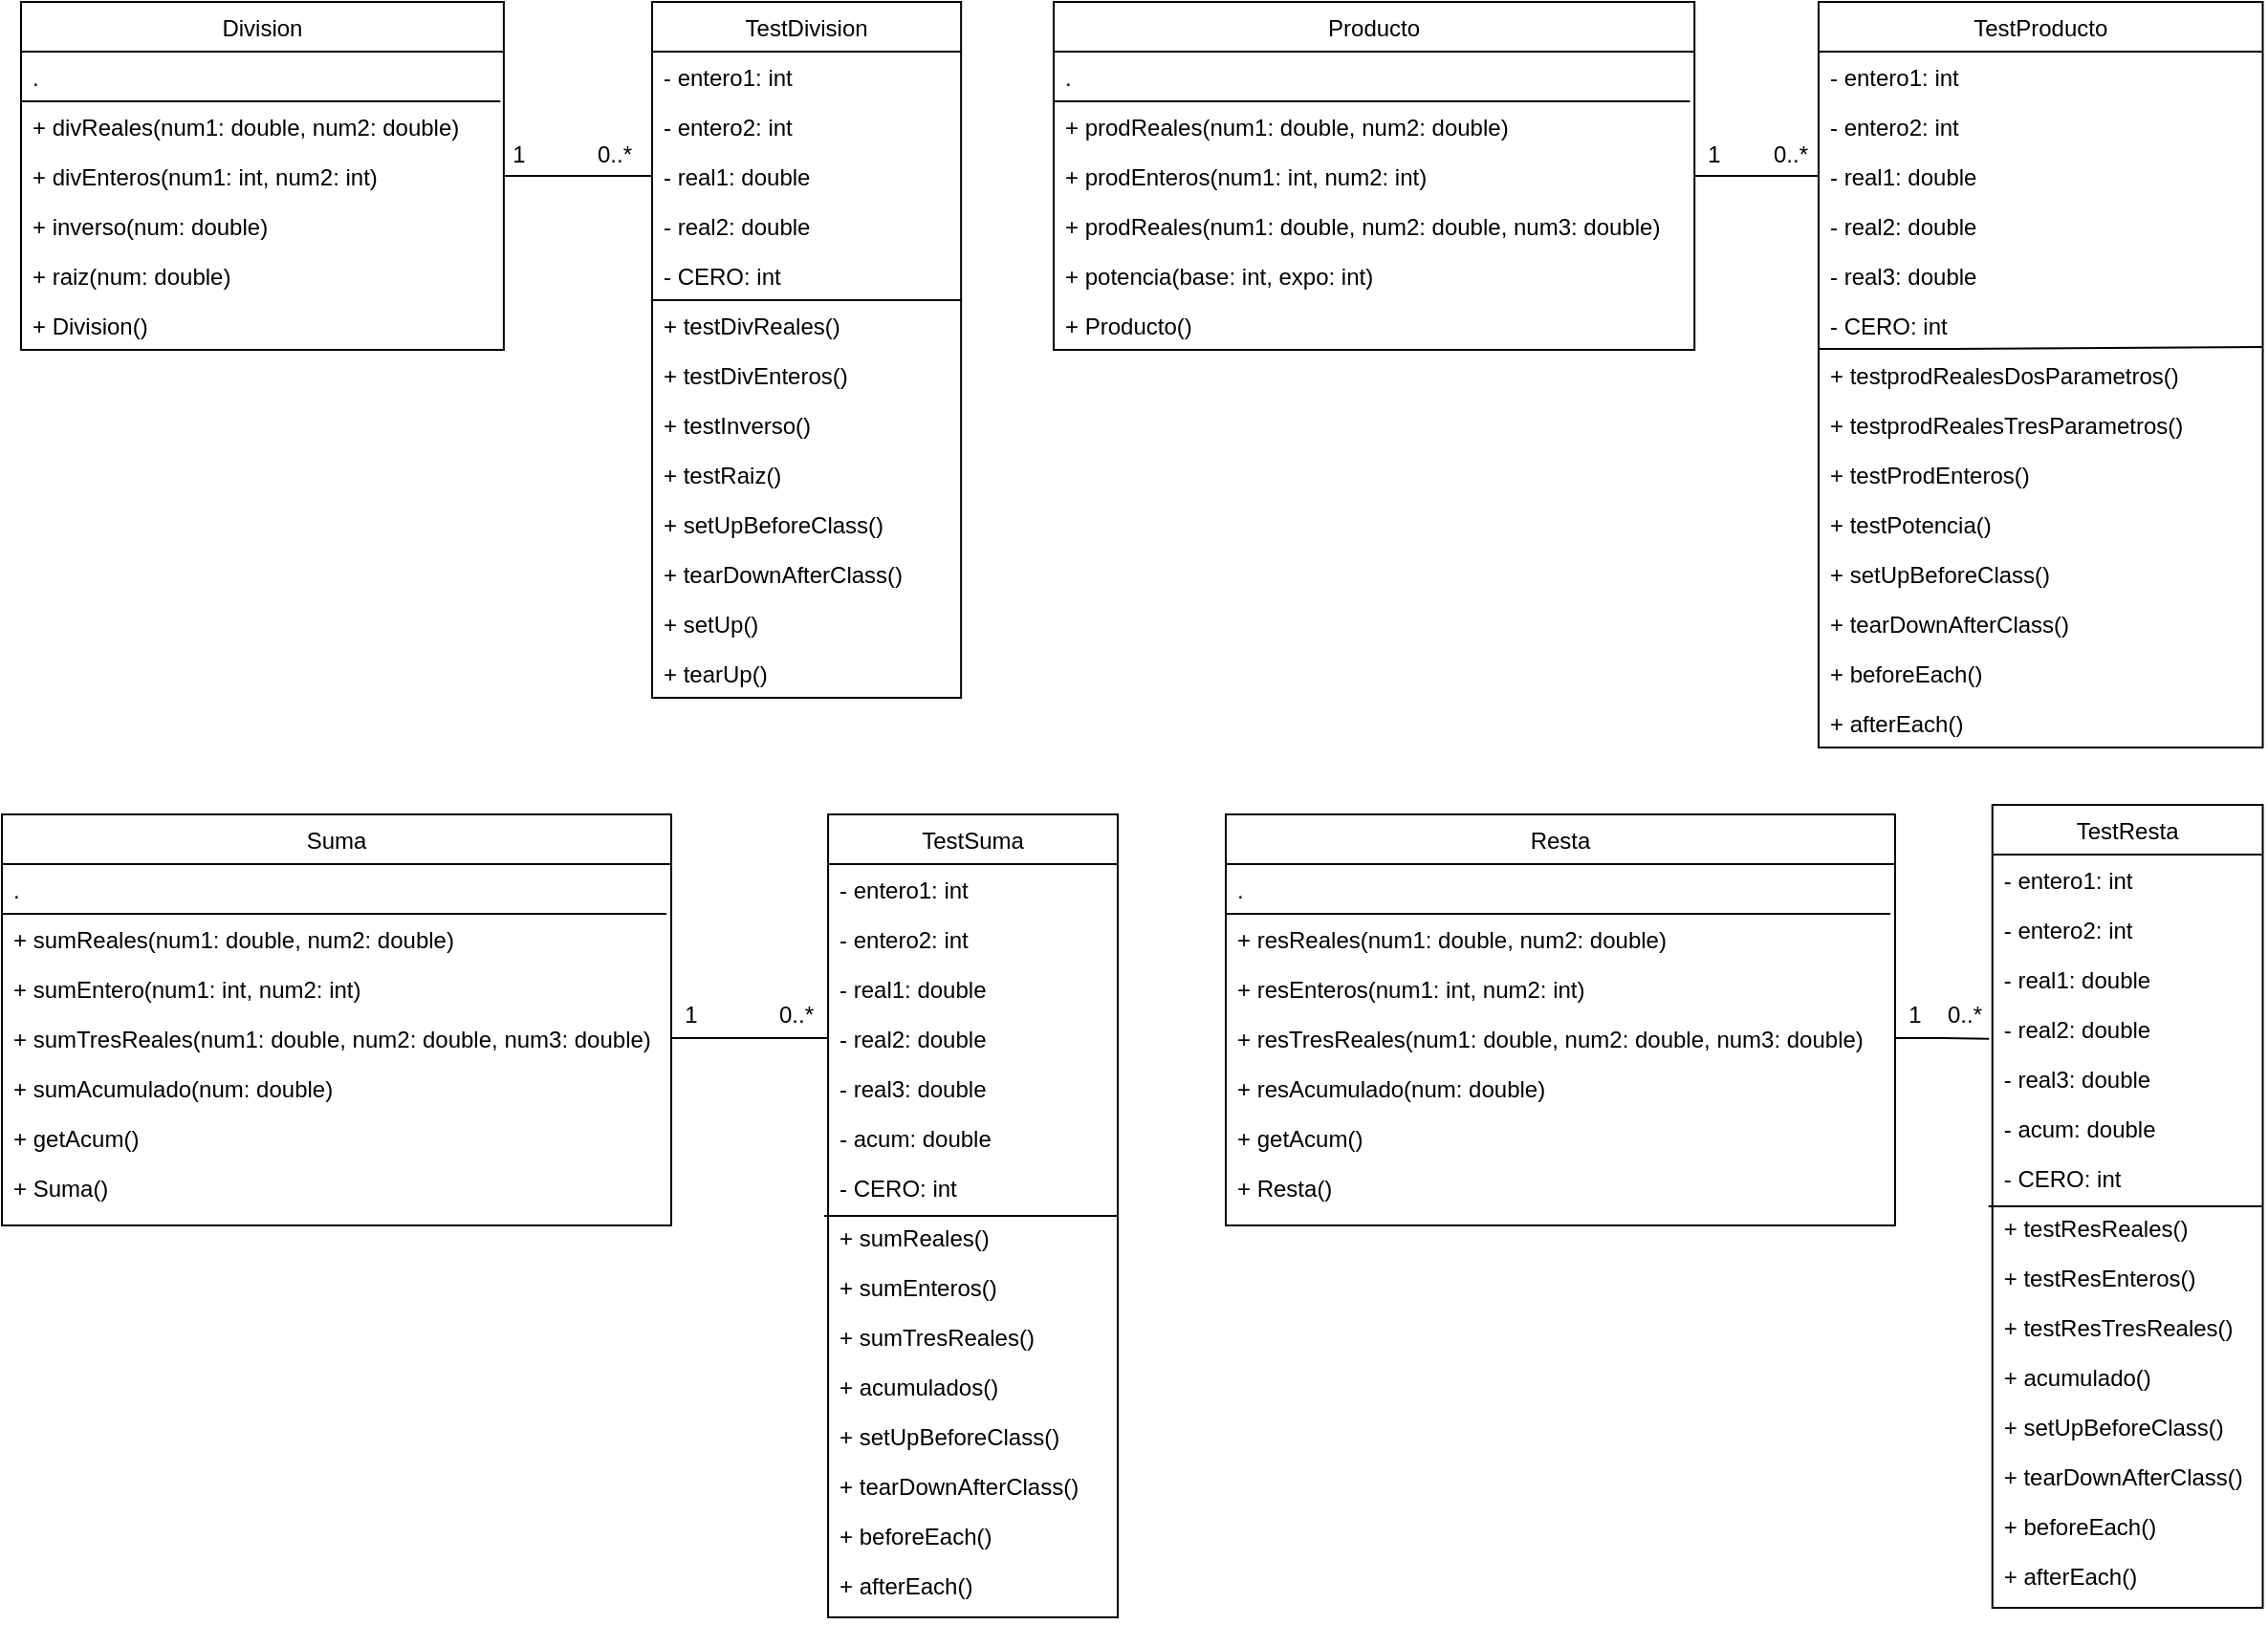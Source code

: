 <mxfile version="14.4.3" type="device"><diagram id="C5RBs43oDa-KdzZeNtuy" name="Page-1"><mxGraphModel dx="2236" dy="906" grid="1" gridSize="10" guides="1" tooltips="1" connect="1" arrows="1" fold="1" page="1" pageScale="1" pageWidth="827" pageHeight="1169" math="0" shadow="0"><root><mxCell id="WIyWlLk6GJQsqaUBKTNV-0"/><mxCell id="WIyWlLk6GJQsqaUBKTNV-1" parent="WIyWlLk6GJQsqaUBKTNV-0"/><mxCell id="wJJWNnqWI7oh7C16IbW2-140" value="" style="group" vertex="1" connectable="0" parent="WIyWlLk6GJQsqaUBKTNV-1"><mxGeometry x="-30" y="90" width="1112.25" height="830" as="geometry"/></mxCell><mxCell id="zkfFHV4jXpPFQw0GAbJ--0" value="TestDivision" style="swimlane;fontStyle=0;align=center;verticalAlign=top;childLayout=stackLayout;horizontal=1;startSize=26;horizontalStack=0;resizeParent=1;resizeLast=0;collapsible=1;marginBottom=0;rounded=0;shadow=0;strokeWidth=1;" parent="wJJWNnqWI7oh7C16IbW2-140" vertex="1"><mxGeometry x="270.0" width="161.569" height="364" as="geometry"><mxRectangle x="230" y="140" width="160" height="26" as="alternateBounds"/></mxGeometry></mxCell><mxCell id="zkfFHV4jXpPFQw0GAbJ--2" value="- entero1: int" style="text;align=left;verticalAlign=top;spacingLeft=4;spacingRight=4;overflow=hidden;rotatable=0;points=[[0,0.5],[1,0.5]];portConstraint=eastwest;rounded=0;shadow=0;html=0;" parent="zkfFHV4jXpPFQw0GAbJ--0" vertex="1"><mxGeometry y="26" width="161.569" height="26" as="geometry"/></mxCell><mxCell id="zkfFHV4jXpPFQw0GAbJ--3" value="- entero2: int&#xa;" style="text;align=left;verticalAlign=top;spacingLeft=4;spacingRight=4;overflow=hidden;rotatable=0;points=[[0,0.5],[1,0.5]];portConstraint=eastwest;rounded=0;shadow=0;html=0;" parent="zkfFHV4jXpPFQw0GAbJ--0" vertex="1"><mxGeometry y="52" width="161.569" height="26" as="geometry"/></mxCell><mxCell id="wJJWNnqWI7oh7C16IbW2-0" value="- real1: double" style="text;align=left;verticalAlign=top;spacingLeft=4;spacingRight=4;overflow=hidden;rotatable=0;points=[[0,0.5],[1,0.5]];portConstraint=eastwest;rounded=0;shadow=0;html=0;" vertex="1" parent="zkfFHV4jXpPFQw0GAbJ--0"><mxGeometry y="78" width="161.569" height="26" as="geometry"/></mxCell><mxCell id="wJJWNnqWI7oh7C16IbW2-1" value="- real2: double" style="text;align=left;verticalAlign=top;spacingLeft=4;spacingRight=4;overflow=hidden;rotatable=0;points=[[0,0.5],[1,0.5]];portConstraint=eastwest;rounded=0;shadow=0;html=0;" vertex="1" parent="zkfFHV4jXpPFQw0GAbJ--0"><mxGeometry y="104" width="161.569" height="26" as="geometry"/></mxCell><mxCell id="wJJWNnqWI7oh7C16IbW2-2" value="- CERO: int&#xa;" style="text;align=left;verticalAlign=top;spacingLeft=4;spacingRight=4;overflow=hidden;rotatable=0;points=[[0,0.5],[1,0.5]];portConstraint=eastwest;rounded=0;shadow=0;html=0;" vertex="1" parent="zkfFHV4jXpPFQw0GAbJ--0"><mxGeometry y="130" width="161.569" height="26" as="geometry"/></mxCell><mxCell id="wJJWNnqWI7oh7C16IbW2-5" value="" style="endArrow=none;html=1;" edge="1" parent="zkfFHV4jXpPFQw0GAbJ--0"><mxGeometry width="50" height="50" relative="1" as="geometry"><mxPoint y="156" as="sourcePoint"/><mxPoint x="161.569" y="156" as="targetPoint"/></mxGeometry></mxCell><mxCell id="wJJWNnqWI7oh7C16IbW2-7" value="+ testDivReales()" style="text;align=left;verticalAlign=top;spacingLeft=4;spacingRight=4;overflow=hidden;rotatable=0;points=[[0,0.5],[1,0.5]];portConstraint=eastwest;rounded=0;shadow=0;html=0;" vertex="1" parent="zkfFHV4jXpPFQw0GAbJ--0"><mxGeometry y="156" width="161.569" height="26" as="geometry"/></mxCell><mxCell id="wJJWNnqWI7oh7C16IbW2-8" value="+ testDivEnteros()" style="text;align=left;verticalAlign=top;spacingLeft=4;spacingRight=4;overflow=hidden;rotatable=0;points=[[0,0.5],[1,0.5]];portConstraint=eastwest;rounded=0;shadow=0;html=0;" vertex="1" parent="zkfFHV4jXpPFQw0GAbJ--0"><mxGeometry y="182" width="161.569" height="26" as="geometry"/></mxCell><mxCell id="wJJWNnqWI7oh7C16IbW2-9" value="+ testInverso()" style="text;align=left;verticalAlign=top;spacingLeft=4;spacingRight=4;overflow=hidden;rotatable=0;points=[[0,0.5],[1,0.5]];portConstraint=eastwest;rounded=0;shadow=0;html=0;" vertex="1" parent="zkfFHV4jXpPFQw0GAbJ--0"><mxGeometry y="208" width="161.569" height="26" as="geometry"/></mxCell><mxCell id="wJJWNnqWI7oh7C16IbW2-24" value="+ testRaiz()" style="text;align=left;verticalAlign=top;spacingLeft=4;spacingRight=4;overflow=hidden;rotatable=0;points=[[0,0.5],[1,0.5]];portConstraint=eastwest;rounded=0;shadow=0;html=0;" vertex="1" parent="zkfFHV4jXpPFQw0GAbJ--0"><mxGeometry y="234" width="161.569" height="26" as="geometry"/></mxCell><mxCell id="wJJWNnqWI7oh7C16IbW2-25" value="+ setUpBeforeClass()" style="text;align=left;verticalAlign=top;spacingLeft=4;spacingRight=4;overflow=hidden;rotatable=0;points=[[0,0.5],[1,0.5]];portConstraint=eastwest;rounded=0;shadow=0;html=0;" vertex="1" parent="zkfFHV4jXpPFQw0GAbJ--0"><mxGeometry y="260" width="161.569" height="26" as="geometry"/></mxCell><mxCell id="wJJWNnqWI7oh7C16IbW2-26" value="+ tearDownAfterClass()" style="text;align=left;verticalAlign=top;spacingLeft=4;spacingRight=4;overflow=hidden;rotatable=0;points=[[0,0.5],[1,0.5]];portConstraint=eastwest;rounded=0;shadow=0;html=0;" vertex="1" parent="zkfFHV4jXpPFQw0GAbJ--0"><mxGeometry y="286" width="161.569" height="26" as="geometry"/></mxCell><mxCell id="wJJWNnqWI7oh7C16IbW2-27" value="+ setUp()" style="text;align=left;verticalAlign=top;spacingLeft=4;spacingRight=4;overflow=hidden;rotatable=0;points=[[0,0.5],[1,0.5]];portConstraint=eastwest;rounded=0;shadow=0;html=0;" vertex="1" parent="zkfFHV4jXpPFQw0GAbJ--0"><mxGeometry y="312" width="161.569" height="26" as="geometry"/></mxCell><mxCell id="wJJWNnqWI7oh7C16IbW2-28" value="+ tearUp()" style="text;align=left;verticalAlign=top;spacingLeft=4;spacingRight=4;overflow=hidden;rotatable=0;points=[[0,0.5],[1,0.5]];portConstraint=eastwest;rounded=0;shadow=0;html=0;" vertex="1" parent="zkfFHV4jXpPFQw0GAbJ--0"><mxGeometry y="338" width="161.569" height="26" as="geometry"/></mxCell><mxCell id="wJJWNnqWI7oh7C16IbW2-61" value="TestResta" style="swimlane;fontStyle=0;align=center;verticalAlign=top;childLayout=stackLayout;horizontal=1;startSize=26;horizontalStack=0;resizeParent=1;resizeLast=0;collapsible=1;marginBottom=0;rounded=0;shadow=0;strokeWidth=1;" vertex="1" parent="wJJWNnqWI7oh7C16IbW2-140"><mxGeometry x="970.882" y="420.0" width="141.373" height="420.0" as="geometry"><mxRectangle x="230" y="140" width="160" height="26" as="alternateBounds"/></mxGeometry></mxCell><mxCell id="wJJWNnqWI7oh7C16IbW2-62" value="- entero1: int" style="text;align=left;verticalAlign=top;spacingLeft=4;spacingRight=4;overflow=hidden;rotatable=0;points=[[0,0.5],[1,0.5]];portConstraint=eastwest;rounded=0;shadow=0;html=0;" vertex="1" parent="wJJWNnqWI7oh7C16IbW2-61"><mxGeometry y="26" width="141.373" height="26" as="geometry"/></mxCell><mxCell id="wJJWNnqWI7oh7C16IbW2-63" value="- entero2: int&#xa;" style="text;align=left;verticalAlign=top;spacingLeft=4;spacingRight=4;overflow=hidden;rotatable=0;points=[[0,0.5],[1,0.5]];portConstraint=eastwest;rounded=0;shadow=0;html=0;" vertex="1" parent="wJJWNnqWI7oh7C16IbW2-61"><mxGeometry y="52" width="141.373" height="26" as="geometry"/></mxCell><mxCell id="wJJWNnqWI7oh7C16IbW2-64" value="- real1: double" style="text;align=left;verticalAlign=top;spacingLeft=4;spacingRight=4;overflow=hidden;rotatable=0;points=[[0,0.5],[1,0.5]];portConstraint=eastwest;rounded=0;shadow=0;html=0;" vertex="1" parent="wJJWNnqWI7oh7C16IbW2-61"><mxGeometry y="78" width="141.373" height="26" as="geometry"/></mxCell><mxCell id="wJJWNnqWI7oh7C16IbW2-65" value="- real2: double" style="text;align=left;verticalAlign=top;spacingLeft=4;spacingRight=4;overflow=hidden;rotatable=0;points=[[0,0.5],[1,0.5]];portConstraint=eastwest;rounded=0;shadow=0;html=0;" vertex="1" parent="wJJWNnqWI7oh7C16IbW2-61"><mxGeometry y="104" width="141.373" height="26" as="geometry"/></mxCell><mxCell id="wJJWNnqWI7oh7C16IbW2-66" value="- real3: double" style="text;align=left;verticalAlign=top;spacingLeft=4;spacingRight=4;overflow=hidden;rotatable=0;points=[[0,0.5],[1,0.5]];portConstraint=eastwest;rounded=0;shadow=0;html=0;" vertex="1" parent="wJJWNnqWI7oh7C16IbW2-61"><mxGeometry y="130" width="141.373" height="26" as="geometry"/></mxCell><mxCell id="wJJWNnqWI7oh7C16IbW2-93" value="- acum: double&#xa;" style="text;align=left;verticalAlign=top;spacingLeft=4;spacingRight=4;overflow=hidden;rotatable=0;points=[[0,0.5],[1,0.5]];portConstraint=eastwest;rounded=0;shadow=0;html=0;" vertex="1" parent="wJJWNnqWI7oh7C16IbW2-61"><mxGeometry y="156" width="141.373" height="26" as="geometry"/></mxCell><mxCell id="wJJWNnqWI7oh7C16IbW2-67" value="- CERO: int&#xa;" style="text;align=left;verticalAlign=top;spacingLeft=4;spacingRight=4;overflow=hidden;rotatable=0;points=[[0,0.5],[1,0.5]];portConstraint=eastwest;rounded=0;shadow=0;html=0;" vertex="1" parent="wJJWNnqWI7oh7C16IbW2-61"><mxGeometry y="182" width="141.373" height="26" as="geometry"/></mxCell><mxCell id="wJJWNnqWI7oh7C16IbW2-69" value="+ testResReales()" style="text;align=left;verticalAlign=top;spacingLeft=4;spacingRight=4;overflow=hidden;rotatable=0;points=[[0,0.5],[1,0.5]];portConstraint=eastwest;rounded=0;shadow=0;html=0;" vertex="1" parent="wJJWNnqWI7oh7C16IbW2-61"><mxGeometry y="208" width="141.373" height="26" as="geometry"/></mxCell><mxCell id="wJJWNnqWI7oh7C16IbW2-94" value="" style="endArrow=none;html=1;" edge="1" parent="wJJWNnqWI7oh7C16IbW2-61"><mxGeometry width="50" height="50" relative="1" as="geometry"><mxPoint x="-2.02" y="210.0" as="sourcePoint"/><mxPoint x="141.373" y="210.0" as="targetPoint"/></mxGeometry></mxCell><mxCell id="wJJWNnqWI7oh7C16IbW2-70" value="+ testResEnteros()" style="text;align=left;verticalAlign=top;spacingLeft=4;spacingRight=4;overflow=hidden;rotatable=0;points=[[0,0.5],[1,0.5]];portConstraint=eastwest;rounded=0;shadow=0;html=0;" vertex="1" parent="wJJWNnqWI7oh7C16IbW2-61"><mxGeometry y="234" width="141.373" height="26" as="geometry"/></mxCell><mxCell id="wJJWNnqWI7oh7C16IbW2-71" value="+ testResTresReales()" style="text;align=left;verticalAlign=top;spacingLeft=4;spacingRight=4;overflow=hidden;rotatable=0;points=[[0,0.5],[1,0.5]];portConstraint=eastwest;rounded=0;shadow=0;html=0;" vertex="1" parent="wJJWNnqWI7oh7C16IbW2-61"><mxGeometry y="260" width="141.373" height="26" as="geometry"/></mxCell><mxCell id="wJJWNnqWI7oh7C16IbW2-72" value="+ acumulado()" style="text;align=left;verticalAlign=top;spacingLeft=4;spacingRight=4;overflow=hidden;rotatable=0;points=[[0,0.5],[1,0.5]];portConstraint=eastwest;rounded=0;shadow=0;html=0;" vertex="1" parent="wJJWNnqWI7oh7C16IbW2-61"><mxGeometry y="286" width="141.373" height="26" as="geometry"/></mxCell><mxCell id="wJJWNnqWI7oh7C16IbW2-73" value="+ setUpBeforeClass()" style="text;align=left;verticalAlign=top;spacingLeft=4;spacingRight=4;overflow=hidden;rotatable=0;points=[[0,0.5],[1,0.5]];portConstraint=eastwest;rounded=0;shadow=0;html=0;" vertex="1" parent="wJJWNnqWI7oh7C16IbW2-61"><mxGeometry y="312" width="141.373" height="26" as="geometry"/></mxCell><mxCell id="wJJWNnqWI7oh7C16IbW2-74" value="+ tearDownAfterClass()" style="text;align=left;verticalAlign=top;spacingLeft=4;spacingRight=4;overflow=hidden;rotatable=0;points=[[0,0.5],[1,0.5]];portConstraint=eastwest;rounded=0;shadow=0;html=0;" vertex="1" parent="wJJWNnqWI7oh7C16IbW2-61"><mxGeometry y="338" width="141.373" height="26" as="geometry"/></mxCell><mxCell id="wJJWNnqWI7oh7C16IbW2-75" value="+ beforeEach()" style="text;align=left;verticalAlign=top;spacingLeft=4;spacingRight=4;overflow=hidden;rotatable=0;points=[[0,0.5],[1,0.5]];portConstraint=eastwest;rounded=0;shadow=0;html=0;" vertex="1" parent="wJJWNnqWI7oh7C16IbW2-61"><mxGeometry y="364" width="141.373" height="26" as="geometry"/></mxCell><mxCell id="wJJWNnqWI7oh7C16IbW2-76" value="+ afterEach()" style="text;align=left;verticalAlign=top;spacingLeft=4;spacingRight=4;overflow=hidden;rotatable=0;points=[[0,0.5],[1,0.5]];portConstraint=eastwest;rounded=0;shadow=0;html=0;" vertex="1" parent="wJJWNnqWI7oh7C16IbW2-61"><mxGeometry y="390" width="141.373" height="30" as="geometry"/></mxCell><mxCell id="wJJWNnqWI7oh7C16IbW2-95" value="TestSuma" style="swimlane;fontStyle=0;align=center;verticalAlign=top;childLayout=stackLayout;horizontal=1;startSize=26;horizontalStack=0;resizeParent=1;resizeLast=0;collapsible=1;marginBottom=0;rounded=0;shadow=0;strokeWidth=1;" vertex="1" parent="wJJWNnqWI7oh7C16IbW2-140"><mxGeometry x="362.024" y="425.0" width="151.471" height="420.0" as="geometry"><mxRectangle x="230" y="140" width="160" height="26" as="alternateBounds"/></mxGeometry></mxCell><mxCell id="wJJWNnqWI7oh7C16IbW2-96" value="- entero1: int" style="text;align=left;verticalAlign=top;spacingLeft=4;spacingRight=4;overflow=hidden;rotatable=0;points=[[0,0.5],[1,0.5]];portConstraint=eastwest;rounded=0;shadow=0;html=0;" vertex="1" parent="wJJWNnqWI7oh7C16IbW2-95"><mxGeometry y="26" width="151.471" height="26" as="geometry"/></mxCell><mxCell id="wJJWNnqWI7oh7C16IbW2-97" value="- entero2: int&#xa;" style="text;align=left;verticalAlign=top;spacingLeft=4;spacingRight=4;overflow=hidden;rotatable=0;points=[[0,0.5],[1,0.5]];portConstraint=eastwest;rounded=0;shadow=0;html=0;" vertex="1" parent="wJJWNnqWI7oh7C16IbW2-95"><mxGeometry y="52" width="151.471" height="26" as="geometry"/></mxCell><mxCell id="wJJWNnqWI7oh7C16IbW2-98" value="- real1: double" style="text;align=left;verticalAlign=top;spacingLeft=4;spacingRight=4;overflow=hidden;rotatable=0;points=[[0,0.5],[1,0.5]];portConstraint=eastwest;rounded=0;shadow=0;html=0;" vertex="1" parent="wJJWNnqWI7oh7C16IbW2-95"><mxGeometry y="78" width="151.471" height="26" as="geometry"/></mxCell><mxCell id="wJJWNnqWI7oh7C16IbW2-99" value="- real2: double" style="text;align=left;verticalAlign=top;spacingLeft=4;spacingRight=4;overflow=hidden;rotatable=0;points=[[0,0.5],[1,0.5]];portConstraint=eastwest;rounded=0;shadow=0;html=0;" vertex="1" parent="wJJWNnqWI7oh7C16IbW2-95"><mxGeometry y="104" width="151.471" height="26" as="geometry"/></mxCell><mxCell id="wJJWNnqWI7oh7C16IbW2-100" value="- real3: double" style="text;align=left;verticalAlign=top;spacingLeft=4;spacingRight=4;overflow=hidden;rotatable=0;points=[[0,0.5],[1,0.5]];portConstraint=eastwest;rounded=0;shadow=0;html=0;" vertex="1" parent="wJJWNnqWI7oh7C16IbW2-95"><mxGeometry y="130" width="151.471" height="26" as="geometry"/></mxCell><mxCell id="wJJWNnqWI7oh7C16IbW2-101" value="- acum: double&#xa;" style="text;align=left;verticalAlign=top;spacingLeft=4;spacingRight=4;overflow=hidden;rotatable=0;points=[[0,0.5],[1,0.5]];portConstraint=eastwest;rounded=0;shadow=0;html=0;" vertex="1" parent="wJJWNnqWI7oh7C16IbW2-95"><mxGeometry y="156" width="151.471" height="26" as="geometry"/></mxCell><mxCell id="wJJWNnqWI7oh7C16IbW2-102" value="- CERO: int&#xa;" style="text;align=left;verticalAlign=top;spacingLeft=4;spacingRight=4;overflow=hidden;rotatable=0;points=[[0,0.5],[1,0.5]];portConstraint=eastwest;rounded=0;shadow=0;html=0;" vertex="1" parent="wJJWNnqWI7oh7C16IbW2-95"><mxGeometry y="182" width="151.471" height="26" as="geometry"/></mxCell><mxCell id="wJJWNnqWI7oh7C16IbW2-103" value="+ sumReales()" style="text;align=left;verticalAlign=top;spacingLeft=4;spacingRight=4;overflow=hidden;rotatable=0;points=[[0,0.5],[1,0.5]];portConstraint=eastwest;rounded=0;shadow=0;html=0;" vertex="1" parent="wJJWNnqWI7oh7C16IbW2-95"><mxGeometry y="208" width="151.471" height="26" as="geometry"/></mxCell><mxCell id="wJJWNnqWI7oh7C16IbW2-104" value="" style="endArrow=none;html=1;" edge="1" parent="wJJWNnqWI7oh7C16IbW2-95"><mxGeometry width="50" height="50" relative="1" as="geometry"><mxPoint x="-2.02" y="210.0" as="sourcePoint"/><mxPoint x="151.471" y="210.0" as="targetPoint"/></mxGeometry></mxCell><mxCell id="wJJWNnqWI7oh7C16IbW2-105" value="+ sumEnteros()" style="text;align=left;verticalAlign=top;spacingLeft=4;spacingRight=4;overflow=hidden;rotatable=0;points=[[0,0.5],[1,0.5]];portConstraint=eastwest;rounded=0;shadow=0;html=0;" vertex="1" parent="wJJWNnqWI7oh7C16IbW2-95"><mxGeometry y="234" width="151.471" height="26" as="geometry"/></mxCell><mxCell id="wJJWNnqWI7oh7C16IbW2-106" value="+ sumTresReales()" style="text;align=left;verticalAlign=top;spacingLeft=4;spacingRight=4;overflow=hidden;rotatable=0;points=[[0,0.5],[1,0.5]];portConstraint=eastwest;rounded=0;shadow=0;html=0;" vertex="1" parent="wJJWNnqWI7oh7C16IbW2-95"><mxGeometry y="260" width="151.471" height="26" as="geometry"/></mxCell><mxCell id="wJJWNnqWI7oh7C16IbW2-107" value="+ acumulados()" style="text;align=left;verticalAlign=top;spacingLeft=4;spacingRight=4;overflow=hidden;rotatable=0;points=[[0,0.5],[1,0.5]];portConstraint=eastwest;rounded=0;shadow=0;html=0;" vertex="1" parent="wJJWNnqWI7oh7C16IbW2-95"><mxGeometry y="286" width="151.471" height="26" as="geometry"/></mxCell><mxCell id="wJJWNnqWI7oh7C16IbW2-108" value="+ setUpBeforeClass()" style="text;align=left;verticalAlign=top;spacingLeft=4;spacingRight=4;overflow=hidden;rotatable=0;points=[[0,0.5],[1,0.5]];portConstraint=eastwest;rounded=0;shadow=0;html=0;" vertex="1" parent="wJJWNnqWI7oh7C16IbW2-95"><mxGeometry y="312" width="151.471" height="26" as="geometry"/></mxCell><mxCell id="wJJWNnqWI7oh7C16IbW2-109" value="+ tearDownAfterClass()" style="text;align=left;verticalAlign=top;spacingLeft=4;spacingRight=4;overflow=hidden;rotatable=0;points=[[0,0.5],[1,0.5]];portConstraint=eastwest;rounded=0;shadow=0;html=0;" vertex="1" parent="wJJWNnqWI7oh7C16IbW2-95"><mxGeometry y="338" width="151.471" height="26" as="geometry"/></mxCell><mxCell id="wJJWNnqWI7oh7C16IbW2-110" value="+ beforeEach()" style="text;align=left;verticalAlign=top;spacingLeft=4;spacingRight=4;overflow=hidden;rotatable=0;points=[[0,0.5],[1,0.5]];portConstraint=eastwest;rounded=0;shadow=0;html=0;" vertex="1" parent="wJJWNnqWI7oh7C16IbW2-95"><mxGeometry y="364" width="151.471" height="26" as="geometry"/></mxCell><mxCell id="wJJWNnqWI7oh7C16IbW2-111" value="+ afterEach()" style="text;align=left;verticalAlign=top;spacingLeft=4;spacingRight=4;overflow=hidden;rotatable=0;points=[[0,0.5],[1,0.5]];portConstraint=eastwest;rounded=0;shadow=0;html=0;" vertex="1" parent="wJJWNnqWI7oh7C16IbW2-95"><mxGeometry y="390" width="151.471" height="30" as="geometry"/></mxCell><mxCell id="wJJWNnqWI7oh7C16IbW2-112" value="Division" style="swimlane;fontStyle=0;align=center;verticalAlign=top;childLayout=stackLayout;horizontal=1;startSize=26;horizontalStack=0;resizeParent=1;resizeLast=0;collapsible=1;marginBottom=0;rounded=0;shadow=0;strokeWidth=1;" vertex="1" parent="wJJWNnqWI7oh7C16IbW2-140"><mxGeometry x="-60" width="252.45" height="182" as="geometry"><mxRectangle x="230" y="140" width="160" height="26" as="alternateBounds"/></mxGeometry></mxCell><mxCell id="wJJWNnqWI7oh7C16IbW2-132" value=".&#xa;" style="text;align=left;verticalAlign=top;spacingLeft=4;spacingRight=4;overflow=hidden;rotatable=0;points=[[0,0.5],[1,0.5]];portConstraint=eastwest;rounded=0;shadow=0;html=0;" vertex="1" parent="wJJWNnqWI7oh7C16IbW2-112"><mxGeometry y="26" width="252.45" height="26.0" as="geometry"/></mxCell><mxCell id="wJJWNnqWI7oh7C16IbW2-118" value="" style="endArrow=none;html=1;entryX=0.993;entryY=0;entryDx=0;entryDy=0;entryPerimeter=0;" edge="1" parent="wJJWNnqWI7oh7C16IbW2-112" target="wJJWNnqWI7oh7C16IbW2-127"><mxGeometry width="50" height="50" relative="1" as="geometry"><mxPoint y="52.0" as="sourcePoint"/><mxPoint x="161.569" y="52.0" as="targetPoint"/></mxGeometry></mxCell><mxCell id="wJJWNnqWI7oh7C16IbW2-127" value="+ divReales(num1: double, num2: double)" style="text;align=left;verticalAlign=top;spacingLeft=4;spacingRight=4;overflow=hidden;rotatable=0;points=[[0,0.5],[1,0.5]];portConstraint=eastwest;rounded=0;shadow=0;html=0;" vertex="1" parent="wJJWNnqWI7oh7C16IbW2-112"><mxGeometry y="52" width="252.45" height="26.0" as="geometry"/></mxCell><mxCell id="wJJWNnqWI7oh7C16IbW2-128" value="+ divEnteros(num1: int, num2: int)" style="text;align=left;verticalAlign=top;spacingLeft=4;spacingRight=4;overflow=hidden;rotatable=0;points=[[0,0.5],[1,0.5]];portConstraint=eastwest;rounded=0;shadow=0;html=0;" vertex="1" parent="wJJWNnqWI7oh7C16IbW2-112"><mxGeometry y="78" width="252.45" height="26.0" as="geometry"/></mxCell><mxCell id="wJJWNnqWI7oh7C16IbW2-129" value="+ inverso(num: double)" style="text;align=left;verticalAlign=top;spacingLeft=4;spacingRight=4;overflow=hidden;rotatable=0;points=[[0,0.5],[1,0.5]];portConstraint=eastwest;rounded=0;shadow=0;html=0;" vertex="1" parent="wJJWNnqWI7oh7C16IbW2-112"><mxGeometry y="104" width="252.45" height="26.0" as="geometry"/></mxCell><mxCell id="wJJWNnqWI7oh7C16IbW2-130" value="+ raiz(num: double)" style="text;align=left;verticalAlign=top;spacingLeft=4;spacingRight=4;overflow=hidden;rotatable=0;points=[[0,0.5],[1,0.5]];portConstraint=eastwest;rounded=0;shadow=0;html=0;" vertex="1" parent="wJJWNnqWI7oh7C16IbW2-112"><mxGeometry y="130" width="252.45" height="26.0" as="geometry"/></mxCell><mxCell id="wJJWNnqWI7oh7C16IbW2-161" value="+ Division()" style="text;align=left;verticalAlign=top;spacingLeft=4;spacingRight=4;overflow=hidden;rotatable=0;points=[[0,0.5],[1,0.5]];portConstraint=eastwest;rounded=0;shadow=0;html=0;" vertex="1" parent="wJJWNnqWI7oh7C16IbW2-112"><mxGeometry y="156" width="252.45" height="26.0" as="geometry"/></mxCell><mxCell id="wJJWNnqWI7oh7C16IbW2-133" value="Producto" style="swimlane;fontStyle=0;align=center;verticalAlign=top;childLayout=stackLayout;horizontal=1;startSize=26;horizontalStack=0;resizeParent=1;resizeLast=0;collapsible=1;marginBottom=0;rounded=0;shadow=0;strokeWidth=1;" vertex="1" parent="wJJWNnqWI7oh7C16IbW2-140"><mxGeometry x="480" width="335.1" height="182" as="geometry"><mxRectangle x="230" y="140" width="160" height="26" as="alternateBounds"/></mxGeometry></mxCell><mxCell id="wJJWNnqWI7oh7C16IbW2-134" value=".&#xa;" style="text;align=left;verticalAlign=top;spacingLeft=4;spacingRight=4;overflow=hidden;rotatable=0;points=[[0,0.5],[1,0.5]];portConstraint=eastwest;rounded=0;shadow=0;html=0;" vertex="1" parent="wJJWNnqWI7oh7C16IbW2-133"><mxGeometry y="26" width="335.1" height="26.0" as="geometry"/></mxCell><mxCell id="wJJWNnqWI7oh7C16IbW2-135" value="" style="endArrow=none;html=1;entryX=0.993;entryY=0;entryDx=0;entryDy=0;entryPerimeter=0;" edge="1" parent="wJJWNnqWI7oh7C16IbW2-133" target="wJJWNnqWI7oh7C16IbW2-136"><mxGeometry width="50" height="50" relative="1" as="geometry"><mxPoint y="52.0" as="sourcePoint"/><mxPoint x="161.569" y="52.0" as="targetPoint"/></mxGeometry></mxCell><mxCell id="wJJWNnqWI7oh7C16IbW2-136" value="+ prodReales(num1: double, num2: double)" style="text;align=left;verticalAlign=top;spacingLeft=4;spacingRight=4;overflow=hidden;rotatable=0;points=[[0,0.5],[1,0.5]];portConstraint=eastwest;rounded=0;shadow=0;html=0;" vertex="1" parent="wJJWNnqWI7oh7C16IbW2-133"><mxGeometry y="52" width="335.1" height="26.0" as="geometry"/></mxCell><mxCell id="wJJWNnqWI7oh7C16IbW2-137" value="+ prodEnteros(num1: int, num2: int)" style="text;align=left;verticalAlign=top;spacingLeft=4;spacingRight=4;overflow=hidden;rotatable=0;points=[[0,0.5],[1,0.5]];portConstraint=eastwest;rounded=0;shadow=0;html=0;" vertex="1" parent="wJJWNnqWI7oh7C16IbW2-133"><mxGeometry y="78" width="335.1" height="26.0" as="geometry"/></mxCell><mxCell id="wJJWNnqWI7oh7C16IbW2-138" value="+ prodReales(num1: double, num2: double, num3: double)" style="text;align=left;verticalAlign=top;spacingLeft=4;spacingRight=4;overflow=hidden;rotatable=0;points=[[0,0.5],[1,0.5]];portConstraint=eastwest;rounded=0;shadow=0;html=0;" vertex="1" parent="wJJWNnqWI7oh7C16IbW2-133"><mxGeometry y="104" width="335.1" height="26.0" as="geometry"/></mxCell><mxCell id="wJJWNnqWI7oh7C16IbW2-139" value="+ potencia(base: int, expo: int)" style="text;align=left;verticalAlign=top;spacingLeft=4;spacingRight=4;overflow=hidden;rotatable=0;points=[[0,0.5],[1,0.5]];portConstraint=eastwest;rounded=0;shadow=0;html=0;" vertex="1" parent="wJJWNnqWI7oh7C16IbW2-133"><mxGeometry y="130" width="335.1" height="26.0" as="geometry"/></mxCell><mxCell id="wJJWNnqWI7oh7C16IbW2-162" value="+ Producto()" style="text;align=left;verticalAlign=top;spacingLeft=4;spacingRight=4;overflow=hidden;rotatable=0;points=[[0,0.5],[1,0.5]];portConstraint=eastwest;rounded=0;shadow=0;html=0;" vertex="1" parent="wJJWNnqWI7oh7C16IbW2-133"><mxGeometry y="156" width="335.1" height="26.0" as="geometry"/></mxCell><mxCell id="wJJWNnqWI7oh7C16IbW2-29" value="TestProducto" style="swimlane;fontStyle=0;align=center;verticalAlign=top;childLayout=stackLayout;horizontal=1;startSize=26;horizontalStack=0;resizeParent=1;resizeLast=0;collapsible=1;marginBottom=0;rounded=0;shadow=0;strokeWidth=1;" vertex="1" parent="wJJWNnqWI7oh7C16IbW2-140"><mxGeometry x="879.995" width="232.255" height="390" as="geometry"><mxRectangle x="230" y="140" width="160" height="26" as="alternateBounds"/></mxGeometry></mxCell><mxCell id="wJJWNnqWI7oh7C16IbW2-30" value="- entero1: int" style="text;align=left;verticalAlign=top;spacingLeft=4;spacingRight=4;overflow=hidden;rotatable=0;points=[[0,0.5],[1,0.5]];portConstraint=eastwest;rounded=0;shadow=0;html=0;" vertex="1" parent="wJJWNnqWI7oh7C16IbW2-29"><mxGeometry y="26" width="232.255" height="26" as="geometry"/></mxCell><mxCell id="wJJWNnqWI7oh7C16IbW2-31" value="- entero2: int&#xa;" style="text;align=left;verticalAlign=top;spacingLeft=4;spacingRight=4;overflow=hidden;rotatable=0;points=[[0,0.5],[1,0.5]];portConstraint=eastwest;rounded=0;shadow=0;html=0;" vertex="1" parent="wJJWNnqWI7oh7C16IbW2-29"><mxGeometry y="52" width="232.255" height="26" as="geometry"/></mxCell><mxCell id="wJJWNnqWI7oh7C16IbW2-32" value="- real1: double" style="text;align=left;verticalAlign=top;spacingLeft=4;spacingRight=4;overflow=hidden;rotatable=0;points=[[0,0.5],[1,0.5]];portConstraint=eastwest;rounded=0;shadow=0;html=0;" vertex="1" parent="wJJWNnqWI7oh7C16IbW2-29"><mxGeometry y="78" width="232.255" height="26" as="geometry"/></mxCell><mxCell id="wJJWNnqWI7oh7C16IbW2-33" value="- real2: double" style="text;align=left;verticalAlign=top;spacingLeft=4;spacingRight=4;overflow=hidden;rotatable=0;points=[[0,0.5],[1,0.5]];portConstraint=eastwest;rounded=0;shadow=0;html=0;" vertex="1" parent="wJJWNnqWI7oh7C16IbW2-29"><mxGeometry y="104" width="232.255" height="26" as="geometry"/></mxCell><mxCell id="wJJWNnqWI7oh7C16IbW2-44" value="- real3: double" style="text;align=left;verticalAlign=top;spacingLeft=4;spacingRight=4;overflow=hidden;rotatable=0;points=[[0,0.5],[1,0.5]];portConstraint=eastwest;rounded=0;shadow=0;html=0;" vertex="1" parent="wJJWNnqWI7oh7C16IbW2-29"><mxGeometry y="130" width="232.255" height="26" as="geometry"/></mxCell><mxCell id="wJJWNnqWI7oh7C16IbW2-34" value="- CERO: int&#xa;" style="text;align=left;verticalAlign=top;spacingLeft=4;spacingRight=4;overflow=hidden;rotatable=0;points=[[0,0.5],[1,0.5]];portConstraint=eastwest;rounded=0;shadow=0;html=0;" vertex="1" parent="wJJWNnqWI7oh7C16IbW2-29"><mxGeometry y="156" width="232.255" height="26" as="geometry"/></mxCell><mxCell id="wJJWNnqWI7oh7C16IbW2-35" value="" style="endArrow=none;html=1;entryX=1;entryY=-0.058;entryDx=0;entryDy=0;entryPerimeter=0;" edge="1" parent="wJJWNnqWI7oh7C16IbW2-29" target="wJJWNnqWI7oh7C16IbW2-37"><mxGeometry width="50" height="50" relative="1" as="geometry"><mxPoint y="181.5" as="sourcePoint"/><mxPoint x="161.569" y="181.5" as="targetPoint"/><Array as="points"><mxPoint x="80.784" y="181.5"/></Array></mxGeometry></mxCell><mxCell id="wJJWNnqWI7oh7C16IbW2-37" value="+ testprodRealesDosParametros()" style="text;align=left;verticalAlign=top;spacingLeft=4;spacingRight=4;overflow=hidden;rotatable=0;points=[[0,0.5],[1,0.5]];portConstraint=eastwest;rounded=0;shadow=0;html=0;" vertex="1" parent="wJJWNnqWI7oh7C16IbW2-29"><mxGeometry y="182" width="232.255" height="26" as="geometry"/></mxCell><mxCell id="wJJWNnqWI7oh7C16IbW2-38" value="+ testprodRealesTresParametros()" style="text;align=left;verticalAlign=top;spacingLeft=4;spacingRight=4;overflow=hidden;rotatable=0;points=[[0,0.5],[1,0.5]];portConstraint=eastwest;rounded=0;shadow=0;html=0;" vertex="1" parent="wJJWNnqWI7oh7C16IbW2-29"><mxGeometry y="208" width="232.255" height="26" as="geometry"/></mxCell><mxCell id="wJJWNnqWI7oh7C16IbW2-39" value="+ testProdEnteros()" style="text;align=left;verticalAlign=top;spacingLeft=4;spacingRight=4;overflow=hidden;rotatable=0;points=[[0,0.5],[1,0.5]];portConstraint=eastwest;rounded=0;shadow=0;html=0;" vertex="1" parent="wJJWNnqWI7oh7C16IbW2-29"><mxGeometry y="234" width="232.255" height="26" as="geometry"/></mxCell><mxCell id="wJJWNnqWI7oh7C16IbW2-45" value="+ testPotencia()" style="text;align=left;verticalAlign=top;spacingLeft=4;spacingRight=4;overflow=hidden;rotatable=0;points=[[0,0.5],[1,0.5]];portConstraint=eastwest;rounded=0;shadow=0;html=0;" vertex="1" parent="wJJWNnqWI7oh7C16IbW2-29"><mxGeometry y="260" width="232.255" height="26" as="geometry"/></mxCell><mxCell id="wJJWNnqWI7oh7C16IbW2-40" value="+ setUpBeforeClass()" style="text;align=left;verticalAlign=top;spacingLeft=4;spacingRight=4;overflow=hidden;rotatable=0;points=[[0,0.5],[1,0.5]];portConstraint=eastwest;rounded=0;shadow=0;html=0;" vertex="1" parent="wJJWNnqWI7oh7C16IbW2-29"><mxGeometry y="286" width="232.255" height="26" as="geometry"/></mxCell><mxCell id="wJJWNnqWI7oh7C16IbW2-41" value="+ tearDownAfterClass()" style="text;align=left;verticalAlign=top;spacingLeft=4;spacingRight=4;overflow=hidden;rotatable=0;points=[[0,0.5],[1,0.5]];portConstraint=eastwest;rounded=0;shadow=0;html=0;" vertex="1" parent="wJJWNnqWI7oh7C16IbW2-29"><mxGeometry y="312" width="232.255" height="26" as="geometry"/></mxCell><mxCell id="wJJWNnqWI7oh7C16IbW2-42" value="+ beforeEach()" style="text;align=left;verticalAlign=top;spacingLeft=4;spacingRight=4;overflow=hidden;rotatable=0;points=[[0,0.5],[1,0.5]];portConstraint=eastwest;rounded=0;shadow=0;html=0;" vertex="1" parent="wJJWNnqWI7oh7C16IbW2-29"><mxGeometry y="338" width="232.255" height="26" as="geometry"/></mxCell><mxCell id="wJJWNnqWI7oh7C16IbW2-43" value="+ afterEach()" style="text;align=left;verticalAlign=top;spacingLeft=4;spacingRight=4;overflow=hidden;rotatable=0;points=[[0,0.5],[1,0.5]];portConstraint=eastwest;rounded=0;shadow=0;html=0;" vertex="1" parent="wJJWNnqWI7oh7C16IbW2-29"><mxGeometry y="364" width="232.255" height="26" as="geometry"/></mxCell><mxCell id="wJJWNnqWI7oh7C16IbW2-141" value="Suma" style="swimlane;fontStyle=0;align=center;verticalAlign=top;childLayout=stackLayout;horizontal=1;startSize=26;horizontalStack=0;resizeParent=1;resizeLast=0;collapsible=1;marginBottom=0;rounded=0;shadow=0;strokeWidth=1;" vertex="1" parent="wJJWNnqWI7oh7C16IbW2-140"><mxGeometry x="-70" y="425" width="350" height="215" as="geometry"><mxRectangle x="230" y="140" width="160" height="26" as="alternateBounds"/></mxGeometry></mxCell><mxCell id="wJJWNnqWI7oh7C16IbW2-142" value=".&#xa;" style="text;align=left;verticalAlign=top;spacingLeft=4;spacingRight=4;overflow=hidden;rotatable=0;points=[[0,0.5],[1,0.5]];portConstraint=eastwest;rounded=0;shadow=0;html=0;" vertex="1" parent="wJJWNnqWI7oh7C16IbW2-141"><mxGeometry y="26" width="350" height="26.0" as="geometry"/></mxCell><mxCell id="wJJWNnqWI7oh7C16IbW2-143" value="" style="endArrow=none;html=1;entryX=0.993;entryY=0;entryDx=0;entryDy=0;entryPerimeter=0;" edge="1" parent="wJJWNnqWI7oh7C16IbW2-141" target="wJJWNnqWI7oh7C16IbW2-144"><mxGeometry width="50" height="50" relative="1" as="geometry"><mxPoint y="52.0" as="sourcePoint"/><mxPoint x="161.569" y="52.0" as="targetPoint"/></mxGeometry></mxCell><mxCell id="wJJWNnqWI7oh7C16IbW2-144" value="+ sumReales(num1: double, num2: double)&#xa;" style="text;align=left;verticalAlign=top;spacingLeft=4;spacingRight=4;overflow=hidden;rotatable=0;points=[[0,0.5],[1,0.5]];portConstraint=eastwest;rounded=0;shadow=0;html=0;" vertex="1" parent="wJJWNnqWI7oh7C16IbW2-141"><mxGeometry y="52" width="350" height="26.0" as="geometry"/></mxCell><mxCell id="wJJWNnqWI7oh7C16IbW2-145" value="+ sumEntero(num1: int, num2: int)&#xa;" style="text;align=left;verticalAlign=top;spacingLeft=4;spacingRight=4;overflow=hidden;rotatable=0;points=[[0,0.5],[1,0.5]];portConstraint=eastwest;rounded=0;shadow=0;html=0;" vertex="1" parent="wJJWNnqWI7oh7C16IbW2-141"><mxGeometry y="78" width="350" height="26.0" as="geometry"/></mxCell><mxCell id="wJJWNnqWI7oh7C16IbW2-146" value="+ sumTresReales(num1: double, num2: double, num3: double)" style="text;align=left;verticalAlign=top;spacingLeft=4;spacingRight=4;overflow=hidden;rotatable=0;points=[[0,0.5],[1,0.5]];portConstraint=eastwest;rounded=0;shadow=0;html=0;" vertex="1" parent="wJJWNnqWI7oh7C16IbW2-141"><mxGeometry y="104" width="350" height="26" as="geometry"/></mxCell><mxCell id="wJJWNnqWI7oh7C16IbW2-147" value="+ sumAcumulado(num: double)&#xa;" style="text;align=left;verticalAlign=top;spacingLeft=4;spacingRight=4;overflow=hidden;rotatable=0;points=[[0,0.5],[1,0.5]];portConstraint=eastwest;rounded=0;shadow=0;html=0;" vertex="1" parent="wJJWNnqWI7oh7C16IbW2-141"><mxGeometry y="130" width="350" height="26.0" as="geometry"/></mxCell><mxCell id="wJJWNnqWI7oh7C16IbW2-150" value="+ getAcum()" style="text;align=left;verticalAlign=top;spacingLeft=4;spacingRight=4;overflow=hidden;rotatable=0;points=[[0,0.5],[1,0.5]];portConstraint=eastwest;rounded=0;shadow=0;html=0;" vertex="1" parent="wJJWNnqWI7oh7C16IbW2-141"><mxGeometry y="156" width="350" height="26.0" as="geometry"/></mxCell><mxCell id="wJJWNnqWI7oh7C16IbW2-159" value="+ Suma()" style="text;align=left;verticalAlign=top;spacingLeft=4;spacingRight=4;overflow=hidden;rotatable=0;points=[[0,0.5],[1,0.5]];portConstraint=eastwest;rounded=0;shadow=0;html=0;" vertex="1" parent="wJJWNnqWI7oh7C16IbW2-141"><mxGeometry y="182" width="350" height="26.0" as="geometry"/></mxCell><mxCell id="wJJWNnqWI7oh7C16IbW2-151" value="Resta" style="swimlane;fontStyle=0;align=center;verticalAlign=top;childLayout=stackLayout;horizontal=1;startSize=26;horizontalStack=0;resizeParent=1;resizeLast=0;collapsible=1;marginBottom=0;rounded=0;shadow=0;strokeWidth=1;" vertex="1" parent="wJJWNnqWI7oh7C16IbW2-140"><mxGeometry x="570" y="425" width="350" height="215" as="geometry"><mxRectangle x="230" y="140" width="160" height="26" as="alternateBounds"/></mxGeometry></mxCell><mxCell id="wJJWNnqWI7oh7C16IbW2-152" value=".&#xa;" style="text;align=left;verticalAlign=top;spacingLeft=4;spacingRight=4;overflow=hidden;rotatable=0;points=[[0,0.5],[1,0.5]];portConstraint=eastwest;rounded=0;shadow=0;html=0;" vertex="1" parent="wJJWNnqWI7oh7C16IbW2-151"><mxGeometry y="26" width="350" height="26.0" as="geometry"/></mxCell><mxCell id="wJJWNnqWI7oh7C16IbW2-153" value="" style="endArrow=none;html=1;entryX=0.993;entryY=0;entryDx=0;entryDy=0;entryPerimeter=0;" edge="1" parent="wJJWNnqWI7oh7C16IbW2-151" target="wJJWNnqWI7oh7C16IbW2-154"><mxGeometry width="50" height="50" relative="1" as="geometry"><mxPoint y="52.0" as="sourcePoint"/><mxPoint x="161.569" y="52.0" as="targetPoint"/></mxGeometry></mxCell><mxCell id="wJJWNnqWI7oh7C16IbW2-154" value="+ resReales(num1: double, num2: double)&#xa;" style="text;align=left;verticalAlign=top;spacingLeft=4;spacingRight=4;overflow=hidden;rotatable=0;points=[[0,0.5],[1,0.5]];portConstraint=eastwest;rounded=0;shadow=0;html=0;" vertex="1" parent="wJJWNnqWI7oh7C16IbW2-151"><mxGeometry y="52" width="350" height="26.0" as="geometry"/></mxCell><mxCell id="wJJWNnqWI7oh7C16IbW2-155" value="+ resEnteros(num1: int, num2: int)&#xa;" style="text;align=left;verticalAlign=top;spacingLeft=4;spacingRight=4;overflow=hidden;rotatable=0;points=[[0,0.5],[1,0.5]];portConstraint=eastwest;rounded=0;shadow=0;html=0;" vertex="1" parent="wJJWNnqWI7oh7C16IbW2-151"><mxGeometry y="78" width="350" height="26.0" as="geometry"/></mxCell><mxCell id="wJJWNnqWI7oh7C16IbW2-156" value="+ resTresReales(num1: double, num2: double, num3: double)" style="text;align=left;verticalAlign=top;spacingLeft=4;spacingRight=4;overflow=hidden;rotatable=0;points=[[0,0.5],[1,0.5]];portConstraint=eastwest;rounded=0;shadow=0;html=0;" vertex="1" parent="wJJWNnqWI7oh7C16IbW2-151"><mxGeometry y="104" width="350" height="26" as="geometry"/></mxCell><mxCell id="wJJWNnqWI7oh7C16IbW2-157" value="+ resAcumulado(num: double)" style="text;align=left;verticalAlign=top;spacingLeft=4;spacingRight=4;overflow=hidden;rotatable=0;points=[[0,0.5],[1,0.5]];portConstraint=eastwest;rounded=0;shadow=0;html=0;" vertex="1" parent="wJJWNnqWI7oh7C16IbW2-151"><mxGeometry y="130" width="350" height="26.0" as="geometry"/></mxCell><mxCell id="wJJWNnqWI7oh7C16IbW2-158" value="+ getAcum()" style="text;align=left;verticalAlign=top;spacingLeft=4;spacingRight=4;overflow=hidden;rotatable=0;points=[[0,0.5],[1,0.5]];portConstraint=eastwest;rounded=0;shadow=0;html=0;" vertex="1" parent="wJJWNnqWI7oh7C16IbW2-151"><mxGeometry y="156" width="350" height="26.0" as="geometry"/></mxCell><mxCell id="wJJWNnqWI7oh7C16IbW2-160" value="+ Resta()" style="text;align=left;verticalAlign=top;spacingLeft=4;spacingRight=4;overflow=hidden;rotatable=0;points=[[0,0.5],[1,0.5]];portConstraint=eastwest;rounded=0;shadow=0;html=0;" vertex="1" parent="wJJWNnqWI7oh7C16IbW2-151"><mxGeometry y="182" width="350" height="26.0" as="geometry"/></mxCell><mxCell id="wJJWNnqWI7oh7C16IbW2-163" style="edgeStyle=orthogonalEdgeStyle;rounded=0;orthogonalLoop=1;jettySize=auto;html=1;exitX=1;exitY=0.5;exitDx=0;exitDy=0;entryX=0;entryY=0.5;entryDx=0;entryDy=0;endArrow=none;endFill=0;" edge="1" parent="wJJWNnqWI7oh7C16IbW2-140" source="wJJWNnqWI7oh7C16IbW2-128" target="wJJWNnqWI7oh7C16IbW2-0"><mxGeometry relative="1" as="geometry"/></mxCell><mxCell id="wJJWNnqWI7oh7C16IbW2-164" style="edgeStyle=orthogonalEdgeStyle;rounded=0;orthogonalLoop=1;jettySize=auto;html=1;exitX=1;exitY=0.5;exitDx=0;exitDy=0;entryX=0;entryY=0.5;entryDx=0;entryDy=0;endArrow=none;endFill=0;" edge="1" parent="wJJWNnqWI7oh7C16IbW2-140" source="wJJWNnqWI7oh7C16IbW2-137" target="wJJWNnqWI7oh7C16IbW2-32"><mxGeometry relative="1" as="geometry"/></mxCell><mxCell id="wJJWNnqWI7oh7C16IbW2-165" style="edgeStyle=orthogonalEdgeStyle;rounded=0;orthogonalLoop=1;jettySize=auto;html=1;exitX=1;exitY=0.5;exitDx=0;exitDy=0;entryX=0;entryY=0.5;entryDx=0;entryDy=0;endArrow=none;endFill=0;" edge="1" parent="wJJWNnqWI7oh7C16IbW2-140" source="wJJWNnqWI7oh7C16IbW2-146" target="wJJWNnqWI7oh7C16IbW2-99"><mxGeometry relative="1" as="geometry"/></mxCell><mxCell id="wJJWNnqWI7oh7C16IbW2-166" style="edgeStyle=orthogonalEdgeStyle;rounded=0;orthogonalLoop=1;jettySize=auto;html=1;exitX=1;exitY=0.5;exitDx=0;exitDy=0;entryX=-0.012;entryY=0.708;entryDx=0;entryDy=0;entryPerimeter=0;endArrow=none;endFill=0;" edge="1" parent="wJJWNnqWI7oh7C16IbW2-140" source="wJJWNnqWI7oh7C16IbW2-156" target="wJJWNnqWI7oh7C16IbW2-65"><mxGeometry relative="1" as="geometry"/></mxCell><mxCell id="wJJWNnqWI7oh7C16IbW2-167" value="0..*" style="text;html=1;align=center;verticalAlign=middle;resizable=0;points=[];autosize=1;" vertex="1" parent="wJJWNnqWI7oh7C16IbW2-140"><mxGeometry x="235" y="70" width="30" height="20" as="geometry"/></mxCell><mxCell id="wJJWNnqWI7oh7C16IbW2-168" value="0..*" style="text;html=1;align=center;verticalAlign=middle;resizable=0;points=[];autosize=1;" vertex="1" parent="wJJWNnqWI7oh7C16IbW2-140"><mxGeometry x="330" y="520" width="30" height="20" as="geometry"/></mxCell><mxCell id="wJJWNnqWI7oh7C16IbW2-169" value="0..*" style="text;html=1;align=center;verticalAlign=middle;resizable=0;points=[];autosize=1;" vertex="1" parent="wJJWNnqWI7oh7C16IbW2-140"><mxGeometry x="850" y="70" width="30" height="20" as="geometry"/></mxCell><mxCell id="wJJWNnqWI7oh7C16IbW2-170" value="0..*" style="text;html=1;align=center;verticalAlign=middle;resizable=0;points=[];autosize=1;" vertex="1" parent="wJJWNnqWI7oh7C16IbW2-140"><mxGeometry x="940.88" y="520" width="30" height="20" as="geometry"/></mxCell><mxCell id="wJJWNnqWI7oh7C16IbW2-172" value="1" style="text;html=1;align=center;verticalAlign=middle;resizable=0;points=[];autosize=1;" vertex="1" parent="wJJWNnqWI7oh7C16IbW2-140"><mxGeometry x="280" y="520" width="20" height="20" as="geometry"/></mxCell><mxCell id="wJJWNnqWI7oh7C16IbW2-173" value="1" style="text;html=1;align=center;verticalAlign=middle;resizable=0;points=[];autosize=1;" vertex="1" parent="wJJWNnqWI7oh7C16IbW2-140"><mxGeometry x="815.1" y="70" width="20" height="20" as="geometry"/></mxCell><mxCell id="wJJWNnqWI7oh7C16IbW2-174" value="1" style="text;html=1;align=center;verticalAlign=middle;resizable=0;points=[];autosize=1;" vertex="1" parent="wJJWNnqWI7oh7C16IbW2-140"><mxGeometry x="920" y="520" width="20" height="20" as="geometry"/></mxCell><mxCell id="wJJWNnqWI7oh7C16IbW2-171" value="1" style="text;html=1;align=center;verticalAlign=middle;resizable=0;points=[];autosize=1;" vertex="1" parent="WIyWlLk6GJQsqaUBKTNV-1"><mxGeometry x="160" y="160" width="20" height="20" as="geometry"/></mxCell></root></mxGraphModel></diagram></mxfile>